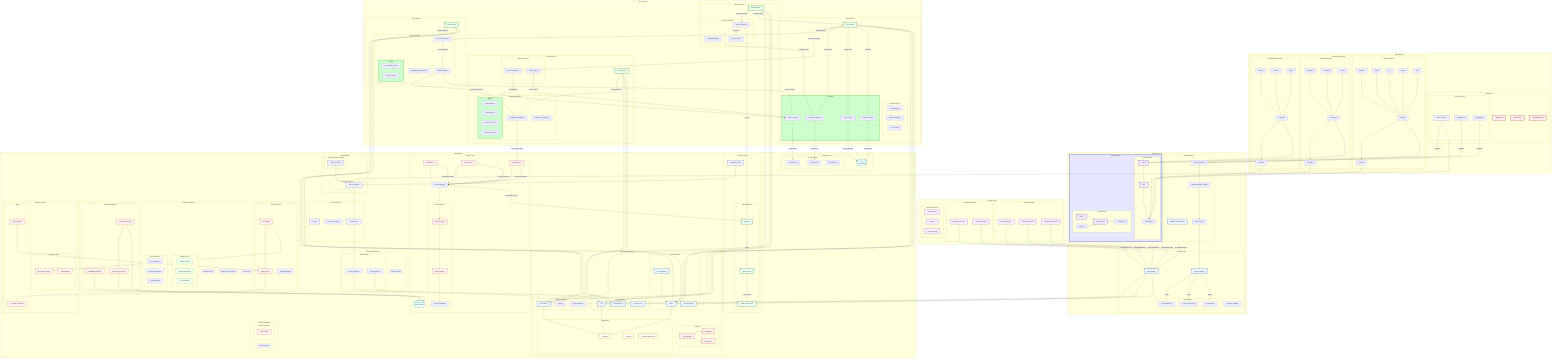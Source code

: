 graph TD
    %% Frontend Layer
    subgraph "Frontend Layer"
        subgraph "Web Applications"
            WebApp[Web Application]
            AdminUI[Admin Dashboard]
            AnalyticsUI[Analytics Dashboard]
        end
        
        subgraph "Mobile Applications"
            MobileApp[Mobile Application]
            TabletApp[Tablet Application]
        end

        subgraph "Frontend Services"
            StateManager[State Management]
            UICache[UI Cache]
            ErrorBoundary[Error Handling]
        end
    end

    %% External Layer with Refined Connections
    subgraph "External Layer"
        subgraph "Client Layer"
            WebClient[Web Client]
            MobileClient[Mobile Client]
            ThirdParty[Third Party Apps]
            subgraph "Client Protocols"
                REST[REST API]
                GraphQL[GraphQL API]
                WS[WebSocket]
            end
        end

        subgraph "Third Party Services"
            subgraph "Google Services"
                YouTube & Maps & Fit & Photos & Play --> GOAuth
                GOAuth --> GToken
            end
            
            subgraph "Microsoft Services"
                MSGraph & OneDrive & Teams --> MSOAuth
                MSOAuth --> MSToken
            end
            
            subgraph "Entertainment Services"
                Spotify & Discord & Twitch --> EntOAuth
                EntOAuth --> EntToken
            end
        end
    end

    %% Gateway Layer with Unified Auth
    subgraph "Gateway Layer"
        subgraph "Load Balancing"
            LB[NGINX Load Balancer]
            SSL[SSL Termination]
            WAF[Web Application Firewall]
            RateLimit[Rate Limiting]
        end

        subgraph "Nexus Service"
            Router[Request Router]
            APIGateway[API Gateway]
            StateManager[State Manager]
            Validator[Request Validator]
            
            subgraph "Router Rules"
                DataOps[Data Operations]
                StreamOps[Stream Operations]
                AIops[AI Operations]
            end
        end

        subgraph "Authentication"
            subgraph "External Auth"
                OAuth --> JWT --> TokenMgmt
                GOAuth & MSOAuth & EntOAuth --> OAuth
                GToken & MSToken & EntToken --> TokenMgmt
            end
            
            subgraph "Internal Auth"
                MTLS & APIKey --> ServiceAuth
                ServiceAuth --> ServiceReg
            end
        end
    end

    %% Core Services with Clear Boundaries
    subgraph "Core Services"
        subgraph "Lake Service"
            LakeRouter[Lake Router]
            
            subgraph "Data Processing"
                DataValidator[Data Validator]
                SchemaManager[Schema Manager]
                ETLPipeline[ETL Pipeline]
            end
            
            subgraph "Storage"
                VectorStore[Vector Storage]
                TimeSeriesStore[TimeSeries Storage]
                BlobStore[Blob Storage]
                ArchiveStore[Archive Storage]
            end
        end

        subgraph "Stream Service"
            StreamRouter[Stream Router]
            
            subgraph "Event Processing"
                EventProcessor[Event Processor]
                PubSubManager[PubSub Manager]
                StreamCache[Stream Cache]
            end
        end

        subgraph "Cortex Service"
            CortexRouter[Cortex Router]
            
            subgraph "Inference Pipeline"
                LangGraph[LangGraph Controller]
                HaystackOrch[Haystack Orchestrator]
                
                subgraph "Models"
                    MixtralSvc[Mixtral Service]
                    LlamaSvc[Llama Service]
                    OpenAISvc[OpenAI Service]
                    AnthropicSvc[Anthropic Service]
                end
            end
            
            subgraph "Vector Processing"
                VectorProcessor[Vector Processor]
                QueryEngine[Query Engine]
            end
        end

        subgraph "Forge Service"
            ForgeRouter[Forge Router]
            
            subgraph "Training Pipeline"
                MLFlow[MLFlow Controller]
                HFIntegration[HuggingFace Integration]
                ModelRegistry[Model Registry]
                
                subgraph "Training"
                    TFTrainer[TensorFlow Trainer]
                    PyTorchTrainer[PyTorch Trainer]
                end
            end
        end
    end

    %% Infrastructure Layer with Unified Patterns
    subgraph "Infrastructure"
        subgraph "Cache Layer"
            Redis[(Redis Cluster)]
            CacheManager[Cache Manager]
            
            subgraph "Cache Patterns"
                WriteThrough[Write Through]
                ReadThrough[Read Through]
                CacheInval[Cache Invalidation]
            end

            CacheManager --> WriteThrough
            WriteThrough --> ReadThrough
            ReadThrough --> CacheInval
            
            ModelCache & VectorCache & ResultCache --> CacheManager
        end

        subgraph "Storage Layer"
            PG[(PostgreSQL)]
            subgraph "PG Extensions"
                pgvector[Vector Store]
                TimescaleDB[Time Series]
                PostGIS[Spatial Data]
            end
        end

        subgraph "Message Layer"
            MQ[(RabbitMQ)]
            subgraph "Queue Patterns"
                PubSub[Pub/Sub]
                WorkQueue[Work Queue]
                DLQ[Dead Letter Queue]
            end
        end

        subgraph "Service Discovery"
            Consul[(Consul)]
            Discovery[Service Discovery]
            HealthCheck[Health Check]
        end

        %% Universal Monitoring
        subgraph "Universal Monitoring"
            subgraph "Metrics Collection"
                Prometheus[Prometheus]
                StatsD[StatsD]
                CustomMetrics[Custom Metrics]
            end
            
            subgraph "Log Aggregation"
                Loki[Loki]
                ElasticSearch[Elastic Search]
                LogProcessor[Log Processor]
        end
        
        subgraph "Tracing System"
            Jaeger[Jaeger]
            OpenTelemetry[OpenTelemetry]
            TraceCollector[Trace Collector]
        end

        subgraph "Alerting"
            AlertManager[Alert Manager]
            PagerDuty[PagerDuty]
            Slack[Slack Alerts]
        end

        subgraph "Visualization"
            Grafana[Grafana]
            Kibana[Kibana]
            CustomDashboards[Custom Dashboards]
        end
    end

    %% Service Layer Definitions
    subgraph "Data Flow Patterns"
        %% Core API Flows
        subgraph "API Layer"
            REST & GraphQL & WS -->|Request| SSL
            SSL --> WAF --> RateLimit --> Router
            Router -->|Route| DataOps & StreamOps & AIops
        end

        %% Primary Data Flows
        subgraph "Data Processing Layer"
            %% Lake Flows
            LakeRouter -->|Vector Processing| VectorProcessor
            LakeRouter -->|Model Training| MLFlow
            LakeRouter -->|Time Series| TimeSeriesStore
            LakeRouter -->|Binary Data| BlobStore
            LakeRouter -->|Historical| ArchiveStore

            %% Stream Flows
            StreamRouter -->|Event Processing| EventProcessor
            StreamRouter -->|Real-time Data| LakeRouter
            EventProcessor -->|Analytics Data| TimeSeriesStore
            EventProcessor -->|Temporary| StreamCache

            %% AI Processing Flows
            CortexRouter -->|Model Inference| LangGraph
            VectorProcessor -->|Embeddings| VectorStore
            QueryEngine -->|Vector Search| VectorStore
            LangGraph -->|Inference Results| ResultCache

            %% Training Flows
            ForgeRouter -->|Training Pipeline| MLFlow
            MLFlow -->|Trained Models| ModelRegistry
            ModelRegistry -->|Model Deployment| LangGraph
            ModelRegistry -->|Vector Storage| VectorStore
        end

        %% Infrastructure Layer
        subgraph "Storage Layer"
            %% Cache System
            ModelCache & VectorCache & ResultCache -->|Cache Operations| CacheManager
            CacheManager -->|Invalidation Events| PubSub

            %% Persistent Storage
            VectorStore -->|Vector Data| pgvector
            TimeSeriesStore -->|Time Series| TimescaleDB
            BlobStore -->|Binary Storage| PG
            ArchiveStore -->|Archive Data| PG

            %% Message Queue
            EventProcessor -->|Events| PubSub
            PubSub -->|Tasks| WorkQueue
            WorkQueue -->|Failed Tasks| DLQ
        end

        %% Add Health Check System
        subgraph "Health System"
            HealthRegistry[Health Registry]
            MetricsAggregator[Metrics Aggregator]
            LogFormatter[Log Formatter]
        end

    %% Add Error Handling
        subgraph "Error Handling"
            ErrorCollector[Error Collector]
            RecoveryManager[Recovery Manager]
            CircuitBreaker[Circuit Breaker]
        end

        %% Add Security Controls
        subgraph "Security Controls"
            PIIHandler[PII Handler]
            AuditLogger[Audit Logger]
            PolicyDistributor[Policy Distributor]
        end

        %% Add Cache Management
        subgraph "Cache Management"
            CacheCoordinator[Cache Coordinator]
            InvalidationManager[Invalidation Manager]
            ConsistencyChecker[Consistency Checker]
        end
    end

    WebApp & AdminUI & AnalyticsUI --> |HTTP/WebSocket| APIGateway
    MobileApp & TabletApp --> |HTTP/WebSocket| APIGateway
    
    %% Monitoring Integration
    APIGateway --> Prometheus
    LakeRouter & StreamRouter & CortexRouter & ForgeRouter --> Prometheus
    APIGateway & LakeRouter & StreamRouter & CortexRouter & ForgeRouter --> Loki
    APIGateway & LakeRouter & StreamRouter & CortexRouter & ForgeRouter --> Jaeger

    %% Monitoring Flow
    Prometheus --> Grafana
    Loki --> Grafana
    Jaeger --> Grafana
    AlertManager --> PagerDuty & Slack

    
    %% Style Definitions - Core Colors
    classDef external fill:#ffebeb,stroke:#990000,stroke-width:2px;
    classDef gateway fill:#ebf5ff,stroke:#004d99,stroke-width:2px;
    classDef service fill:#ebffeb,stroke:#006600,stroke-width:2px;
    classDef auth fill:#f5ebff,stroke:#4d0099,stroke-width:2px;
    classDef storage fill:#ebfffd,stroke:#006666,stroke-width:2px;
    classDef cache fill:#fff2eb,stroke:#994d00,stroke-width:2px;
    classDef queue fill:#ebfff2,stroke:#004d1a,stroke-width:2px;
    classDef monitor fill:#ebf7ff,stroke:#004d99,stroke-width:2px;
    classDef frontend fill:#f9f0ff,stroke:#9933cc,stroke-width:2px;
    classDef alerts fill:#fff0f0,stroke:#cc3333,stroke-width:2px;
    classDef visualization fill:#fff9f0,stroke:#cc9933,stroke-width:2px;

    %% Layer Gradients
    classDef externalL1 fill:#fff5f5,stroke:#cc0000,stroke-width:3px;
    classDef externalL2 fill:#ffe6e6,stroke:#990000,stroke-width:2.5px;
    classDef externalL3 fill:#ffcccc,stroke:#660000,stroke-width:2px;

    classDef gatewayL1 fill:#f5f5ff,stroke:#0000cc,stroke-width:3px;
    classDef gatewayL2 fill:#e6e6ff,stroke:#0000b3,stroke-width:2.5px;
    classDef gatewayL3 fill:#ccccff,stroke:#000099,stroke-width:2px;

    classDef coreL1 fill:#f5fff5,stroke:#00cc00,stroke-width:3px;
    classDef coreL2 fill:#e6ffe6,stroke:#00b300,stroke-width:2.5px;
    classDef coreL3 fill:#ccffcc,stroke:#009900,stroke-width:2px;

    classDef infraL1 fill:#fff5ff,stroke:#cc00cc,stroke-width:3px;
    classDef infraL2 fill:#ffe6ff,stroke:#b300b3,stroke-width:2.5px;
    classDef infraL3 fill:#ffccff,stroke:#990099,stroke-width:2px;

    %% Apply styles to nodes
    class WebClient,MobileClient,ThirdParty external;
    class LB,Router,APIGateway gateway;
    class LakeRouter,StreamRouter,CortexRouter,ForgeRouter service;
    class OAuth,JWT,MTLS,ServiceAuth auth;
    class PG,Redis,MQ storage;
    class ModelCache,VectorCache,ResultCache cache;
    class PubSub,WorkQueue,DLQ queue;
    class Prometheus,Grafana monitor;

    %% Apply layer gradients
    class ExternalLayer externalL1;
    class ClientLayer,ThirdPartyServices externalL2;
    class ClientProtocols,GoogleServices,MicrosoftServices,EntertainmentServices externalL3;

    class GatewayLayer gatewayL1;
    class LoadBalancing,NexusService,Authentication gatewayL2;
    class RouterRules,ExternalAuth,InternalAuth gatewayL3;

    class CoreServices coreL1;
    class LakeService,StreamService,CortexService,ForgeService coreL2;
    class DataProcessing,Storage,EventProcessing,InferencePipeline,VectorProcessing,TrainingPipeline,Models,Training coreL3;

    class Infrastructure infraL1;
    class CacheLayer,StorageLayer,MessageLayer,ServiceDiscovery,Monitoring infraL2;
    class CachePatterns,PGExtensions,QueuePatterns,Metrics infraL3;

    %% Apply styles to monitoring components
    class Prometheus,StatsD,CustomMetrics metrics;
    class Loki,ElasticSearch,LogProcessor,Jaeger,OpenTelemetry,TraceCollector monitor;
    class AlertManager,PagerDuty,Slack alerts;
    class Grafana,Kibana,CustomDashboards visualization

    %% Apply styles to frontend components
    class WebApp frontend
    class AdminUI frontend
    class AnalyticsUI frontend
    class MobileApp frontend
    class TabletApp frontend
    class StateManager frontend
    class UICache frontend
    class ErrorBoundary frontend

    %% Add Service Mesh Layer
    subgraph "Service Mesh"
        subgraph "Communication Patterns"
            gRPC[gRPC Services]
            REST[REST Services]
            MQ[Message Queue]
        end
        
        subgraph "Service Discovery"
            Consul[Consul]
            ServiceRegistry[Service Registry]
            HealthCheck[Health Check]
        end
    end

    %% Add Standardized Monitoring
    subgraph "Universal Monitoring"
        subgraph "Health Checks"
            HealthRegistry[Health Registry]
            MetricsAggregator[Metrics Aggregator]
            LogFormatter[Log Formatter]
        end
        
        subgraph "Observability"
            MetricsCollector[Metrics Collector]
            LogAggregator[Log Aggregator]
            TraceCollector[Trace Collector]
        end
    end

    %% Add Cache Coherency
    subgraph "Cache Management"
        subgraph "Cache Control"
            CacheCoordinator[Cache Coordinator]
            InvalidationManager[Invalidation Manager]
            ConsistencyChecker[Consistency Checker]
        end
        
        subgraph "Cache Patterns"
            WriteThrough[Write Through]
            ReadThrough[Read Through]
            CacheAside[Cache Aside]
        end
    end

    %% Add Security Layer
    subgraph "Security Controls"
        subgraph "Data Protection"
            PIIHandler[PII Handler]
            Encryption[Encryption Service]
            MaskingService[Data Masking]
        end
        
        subgraph "Audit"
            AuditLogger[Audit Logger]
            ComplianceMonitor[Compliance Monitor]
            PolicyEnforcer[Policy Enforcer]
        end
    end

    %% Connect Components
    ServiceRegistry --> HealthCheck
    HealthCheck --> MetricsCollector
    CacheCoordinator --> ConsistencyChecker
    PIIHandler --> AuditLogger
    
    %% Service Mesh Integration
    gRPC --> ServiceRegistry
    REST --> ServiceRegistry
    MQ --> ServiceRegistry

    %% Monitoring Integration
    MetricsCollector --> Prometheus
    LogAggregator --> Loki
    TraceCollector --> Jaeger

    %% Cache Management Flow
    CacheCoordinator --> Redis
    InvalidationManager --> Redis
    ConsistencyChecker --> Redis

    %% Security Flow
    PIIHandler --> Encryption
    AuditLogger --> ComplianceMonitor
    PolicyEnforcer --> AuditLogger

    %% Additional Style Definitions
    classDef mesh fill:#f0f0ff,stroke:#6666cc,stroke-width:2px
    classDef health fill:#f0fff0,stroke:#66cc66,stroke-width:2px
    classDef security fill:#fff0f0,stroke:#cc6666,stroke-width:2px
    classDef cache fill:#fff0f0,stroke:#cc6666,stroke-width:2px
    
    %% Apply styles
    class gRPC,REST,MQ,Consul,ServiceRegistry,HealthCheck mesh
    class HealthRegistry,MetricsAggregator,LogFormatter health
    class PIIHandler,Encryption,MaskingService,AuditLogger,ComplianceMonitor,PolicyEnforcer security
    class CacheCoordinator,InvalidationManager,ConsistencyChecker,WriteThrough,ReadThrough,CacheAside cache
end
